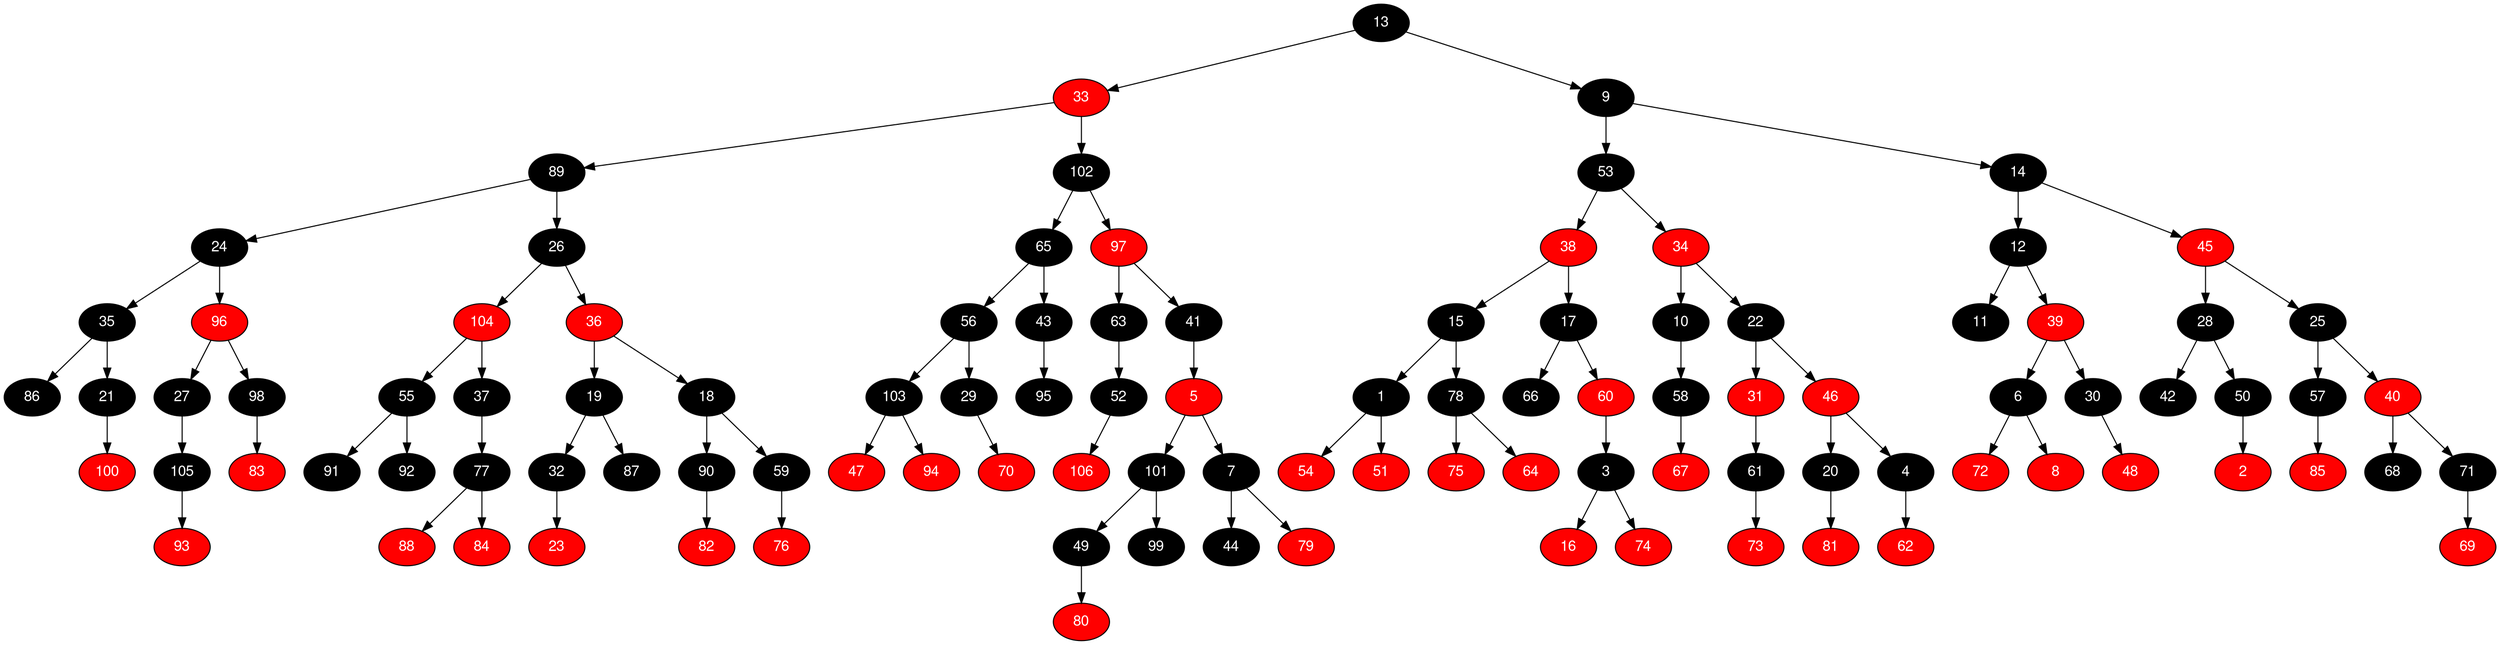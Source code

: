 digraph RB_Teste {
	node [fontname="Helvetica,Arial,sans-serif" style="filled"]
	edge [fontname="Helvetica,Arial,sans-serif" color="black"]

	{
		node [fillcolor=" black" fontcolor=" white"] 13 
		node [fillcolor=" red" fontcolor=" white"] 33 
		node [fillcolor=" black" fontcolor=" white"] 89 
		node [fillcolor=" black" fontcolor=" white"] 24 
		node [fillcolor=" black" fontcolor=" white"] 35 
		node [fillcolor=" black" fontcolor=" white"] 86 
		node [fillcolor=" black" fontcolor=" white"] 21 
		node [fillcolor=" red" fontcolor=" white"] 100 
		node [fillcolor=" red" fontcolor=" white"] 96 
		node [fillcolor=" black" fontcolor=" white"] 27 
		node [fillcolor=" black" fontcolor=" white"] 105 
		node [fillcolor=" red" fontcolor=" white"] 93 
		node [fillcolor=" black" fontcolor=" white"] 98 
		node [fillcolor=" red" fontcolor=" white"] 83 
		node [fillcolor=" black" fontcolor=" white"] 26 
		node [fillcolor=" red" fontcolor=" white"] 104 
		node [fillcolor=" black" fontcolor=" white"] 55 
		node [fillcolor=" black" fontcolor=" white"] 91 
		node [fillcolor=" black" fontcolor=" white"] 92 
		node [fillcolor=" black" fontcolor=" white"] 37 
		node [fillcolor=" black" fontcolor=" white"] 77 
		node [fillcolor=" red" fontcolor=" white"] 88 
		node [fillcolor=" red" fontcolor=" white"] 84 
		node [fillcolor=" red" fontcolor=" white"] 36 
		node [fillcolor=" black" fontcolor=" white"] 19 
		node [fillcolor=" black" fontcolor=" white"] 32 
		node [fillcolor=" red" fontcolor=" white"] 23 
		node [fillcolor=" black" fontcolor=" white"] 87 
		node [fillcolor=" black" fontcolor=" white"] 18 
		node [fillcolor=" black" fontcolor=" white"] 90 
		node [fillcolor=" red" fontcolor=" white"] 82 
		node [fillcolor=" black" fontcolor=" white"] 59 
		node [fillcolor=" red" fontcolor=" white"] 76 
		node [fillcolor=" black" fontcolor=" white"] 102 
		node [fillcolor=" black" fontcolor=" white"] 65 
		node [fillcolor=" black" fontcolor=" white"] 56 
		node [fillcolor=" black" fontcolor=" white"] 103 
		node [fillcolor=" red" fontcolor=" white"] 47 
		node [fillcolor=" red" fontcolor=" white"] 94 
		node [fillcolor=" black" fontcolor=" white"] 29 
		node [fillcolor=" red" fontcolor=" white"] 70 
		node [fillcolor=" black" fontcolor=" white"] 43 
		node [fillcolor=" black" fontcolor=" white"] 95 
		node [fillcolor=" red" fontcolor=" white"] 97 
		node [fillcolor=" black" fontcolor=" white"] 63 
		node [fillcolor=" black" fontcolor=" white"] 52 
		node [fillcolor=" red" fontcolor=" white"] 106 
		node [fillcolor=" black" fontcolor=" white"] 41 
		node [fillcolor=" red" fontcolor=" white"] 5 
		node [fillcolor=" black" fontcolor=" white"] 101 
		node [fillcolor=" black" fontcolor=" white"] 49 
		node [fillcolor=" red" fontcolor=" white"] 80 
		node [fillcolor=" black" fontcolor=" white"] 99 
		node [fillcolor=" black" fontcolor=" white"] 7 
		node [fillcolor=" black" fontcolor=" white"] 44 
		node [fillcolor=" red" fontcolor=" white"] 79 
		node [fillcolor=" black" fontcolor=" white"] 9 
		node [fillcolor=" black" fontcolor=" white"] 53 
		node [fillcolor=" red" fontcolor=" white"] 38 
		node [fillcolor=" black" fontcolor=" white"] 15 
		node [fillcolor=" black" fontcolor=" white"] 1 
		node [fillcolor=" red" fontcolor=" white"] 54 
		node [fillcolor=" red" fontcolor=" white"] 51 
		node [fillcolor=" black" fontcolor=" white"] 78 
		node [fillcolor=" red" fontcolor=" white"] 75 
		node [fillcolor=" red" fontcolor=" white"] 64 
		node [fillcolor=" black" fontcolor=" white"] 17 
		node [fillcolor=" black" fontcolor=" white"] 66 
		node [fillcolor=" red" fontcolor=" white"] 60 
		node [fillcolor=" black" fontcolor=" white"] 3 
		node [fillcolor=" red" fontcolor=" white"] 16 
		node [fillcolor=" red" fontcolor=" white"] 74 
		node [fillcolor=" red" fontcolor=" white"] 34 
		node [fillcolor=" black" fontcolor=" white"] 10 
		node [fillcolor=" black" fontcolor=" white"] 58 
		node [fillcolor=" red" fontcolor=" white"] 67 
		node [fillcolor=" black" fontcolor=" white"] 22 
		node [fillcolor=" red" fontcolor=" white"] 31 
		node [fillcolor=" black" fontcolor=" white"] 61 
		node [fillcolor=" red" fontcolor=" white"] 73 
		node [fillcolor=" red" fontcolor=" white"] 46 
		node [fillcolor=" black" fontcolor=" white"] 20 
		node [fillcolor=" red" fontcolor=" white"] 81 
		node [fillcolor=" black" fontcolor=" white"] 4 
		node [fillcolor=" red" fontcolor=" white"] 62 
		node [fillcolor=" black" fontcolor=" white"] 14 
		node [fillcolor=" black" fontcolor=" white"] 12 
		node [fillcolor=" black" fontcolor=" white"] 11 
		node [fillcolor=" red" fontcolor=" white"] 39 
		node [fillcolor=" black" fontcolor=" white"] 6 
		node [fillcolor=" red" fontcolor=" white"] 72 
		node [fillcolor=" red" fontcolor=" white"] 8 
		node [fillcolor=" black" fontcolor=" white"] 30 
		node [fillcolor=" red" fontcolor=" white"] 48 
		node [fillcolor=" red" fontcolor=" white"] 45 
		node [fillcolor=" black" fontcolor=" white"] 28 
		node [fillcolor=" black" fontcolor=" white"] 42 
		node [fillcolor=" black" fontcolor=" white"] 50 
		node [fillcolor=" red" fontcolor=" white"] 2 
		node [fillcolor=" black" fontcolor=" white"] 25 
		node [fillcolor=" black" fontcolor=" white"] 57 
		node [fillcolor=" red" fontcolor=" white"] 85 
		node [fillcolor=" red" fontcolor=" white"] 40 
		node [fillcolor=" black" fontcolor=" white"] 68 
		node [fillcolor=" black" fontcolor=" white"] 71 
		node [fillcolor=" red" fontcolor=" white"] 69 
	}

	13 -> 33 
	13 -> 9 
	33 -> 89 
	33 -> 102 
	89 -> 24 
	89 -> 26 
	24 -> 35 
	24 -> 96 
	35 -> 86 
	35 -> 21 
	21 -> 100 
	96 -> 27 
	96 -> 98 
	27 -> 105 
	105 -> 93 
	98 -> 83 
	26 -> 104 
	26 -> 36 
	104 -> 55 
	104 -> 37 
	55 -> 91 
	55 -> 92 
	37 -> 77 
	77 -> 88 
	77 -> 84 
	36 -> 19 
	36 -> 18 
	19 -> 32 
	19 -> 87 
	32 -> 23 
	18 -> 90 
	18 -> 59 
	90 -> 82 
	59 -> 76 
	102 -> 65 
	102 -> 97 
	65 -> 56 
	65 -> 43 
	56 -> 103 
	56 -> 29 
	103 -> 47 
	103 -> 94 
	29 -> 70 
	43 -> 95 
	97 -> 63 
	97 -> 41 
	63 -> 52 
	52 -> 106 
	41 -> 5 
	5 -> 101 
	5 -> 7 
	101 -> 49 
	101 -> 99 
	49 -> 80 
	7 -> 44 
	7 -> 79 
	9 -> 53 
	9 -> 14 
	53 -> 38 
	53 -> 34 
	38 -> 15 
	38 -> 17 
	15 -> 1 
	15 -> 78 
	1 -> 54 
	1 -> 51 
	78 -> 75 
	78 -> 64 
	17 -> 66 
	17 -> 60 
	60 -> 3 
	3 -> 16 
	3 -> 74 
	34 -> 10 
	34 -> 22 
	10 -> 58 
	58 -> 67 
	22 -> 31 
	22 -> 46 
	31 -> 61 
	61 -> 73 
	46 -> 20 
	46 -> 4 
	20 -> 81 
	4 -> 62 
	14 -> 12 
	14 -> 45 
	12 -> 11 
	12 -> 39 
	39 -> 6 
	39 -> 30 
	6 -> 72 
	6 -> 8 
	30 -> 48 
	45 -> 28 
	45 -> 25 
	28 -> 42 
	28 -> 50 
	50 -> 2 
	25 -> 57 
	25 -> 40 
	57 -> 85 
	40 -> 68 
	40 -> 71 
	71 -> 69 
}
